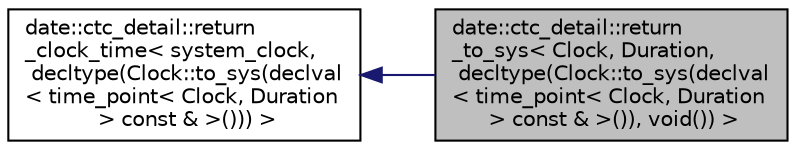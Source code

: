 digraph "date::ctc_detail::return_to_sys&lt; Clock, Duration, decltype(Clock::to_sys(declval&lt; time_point&lt; Clock, Duration &gt; const &amp; &gt;()), void()) &gt;"
{
 // LATEX_PDF_SIZE
  edge [fontname="Helvetica",fontsize="10",labelfontname="Helvetica",labelfontsize="10"];
  node [fontname="Helvetica",fontsize="10",shape=record];
  rankdir="LR";
  Node1 [label="date::ctc_detail::return\l_to_sys\< Clock, Duration,\l decltype(Clock::to_sys(declval\l\< time_point\< Clock, Duration\l \> const & \>()), void()) \>",height=0.2,width=0.4,color="black", fillcolor="grey75", style="filled", fontcolor="black",tooltip=" "];
  Node2 -> Node1 [dir="back",color="midnightblue",fontsize="10",style="solid",fontname="Helvetica"];
  Node2 [label="date::ctc_detail::return\l_clock_time\< system_clock,\l decltype(Clock::to_sys(declval\l\< time_point\< Clock, Duration\l \> const & \>())) \>",height=0.2,width=0.4,color="black", fillcolor="white", style="filled",URL="$structdate_1_1ctc__detail_1_1return__clock__time.html",tooltip=" "];
}
